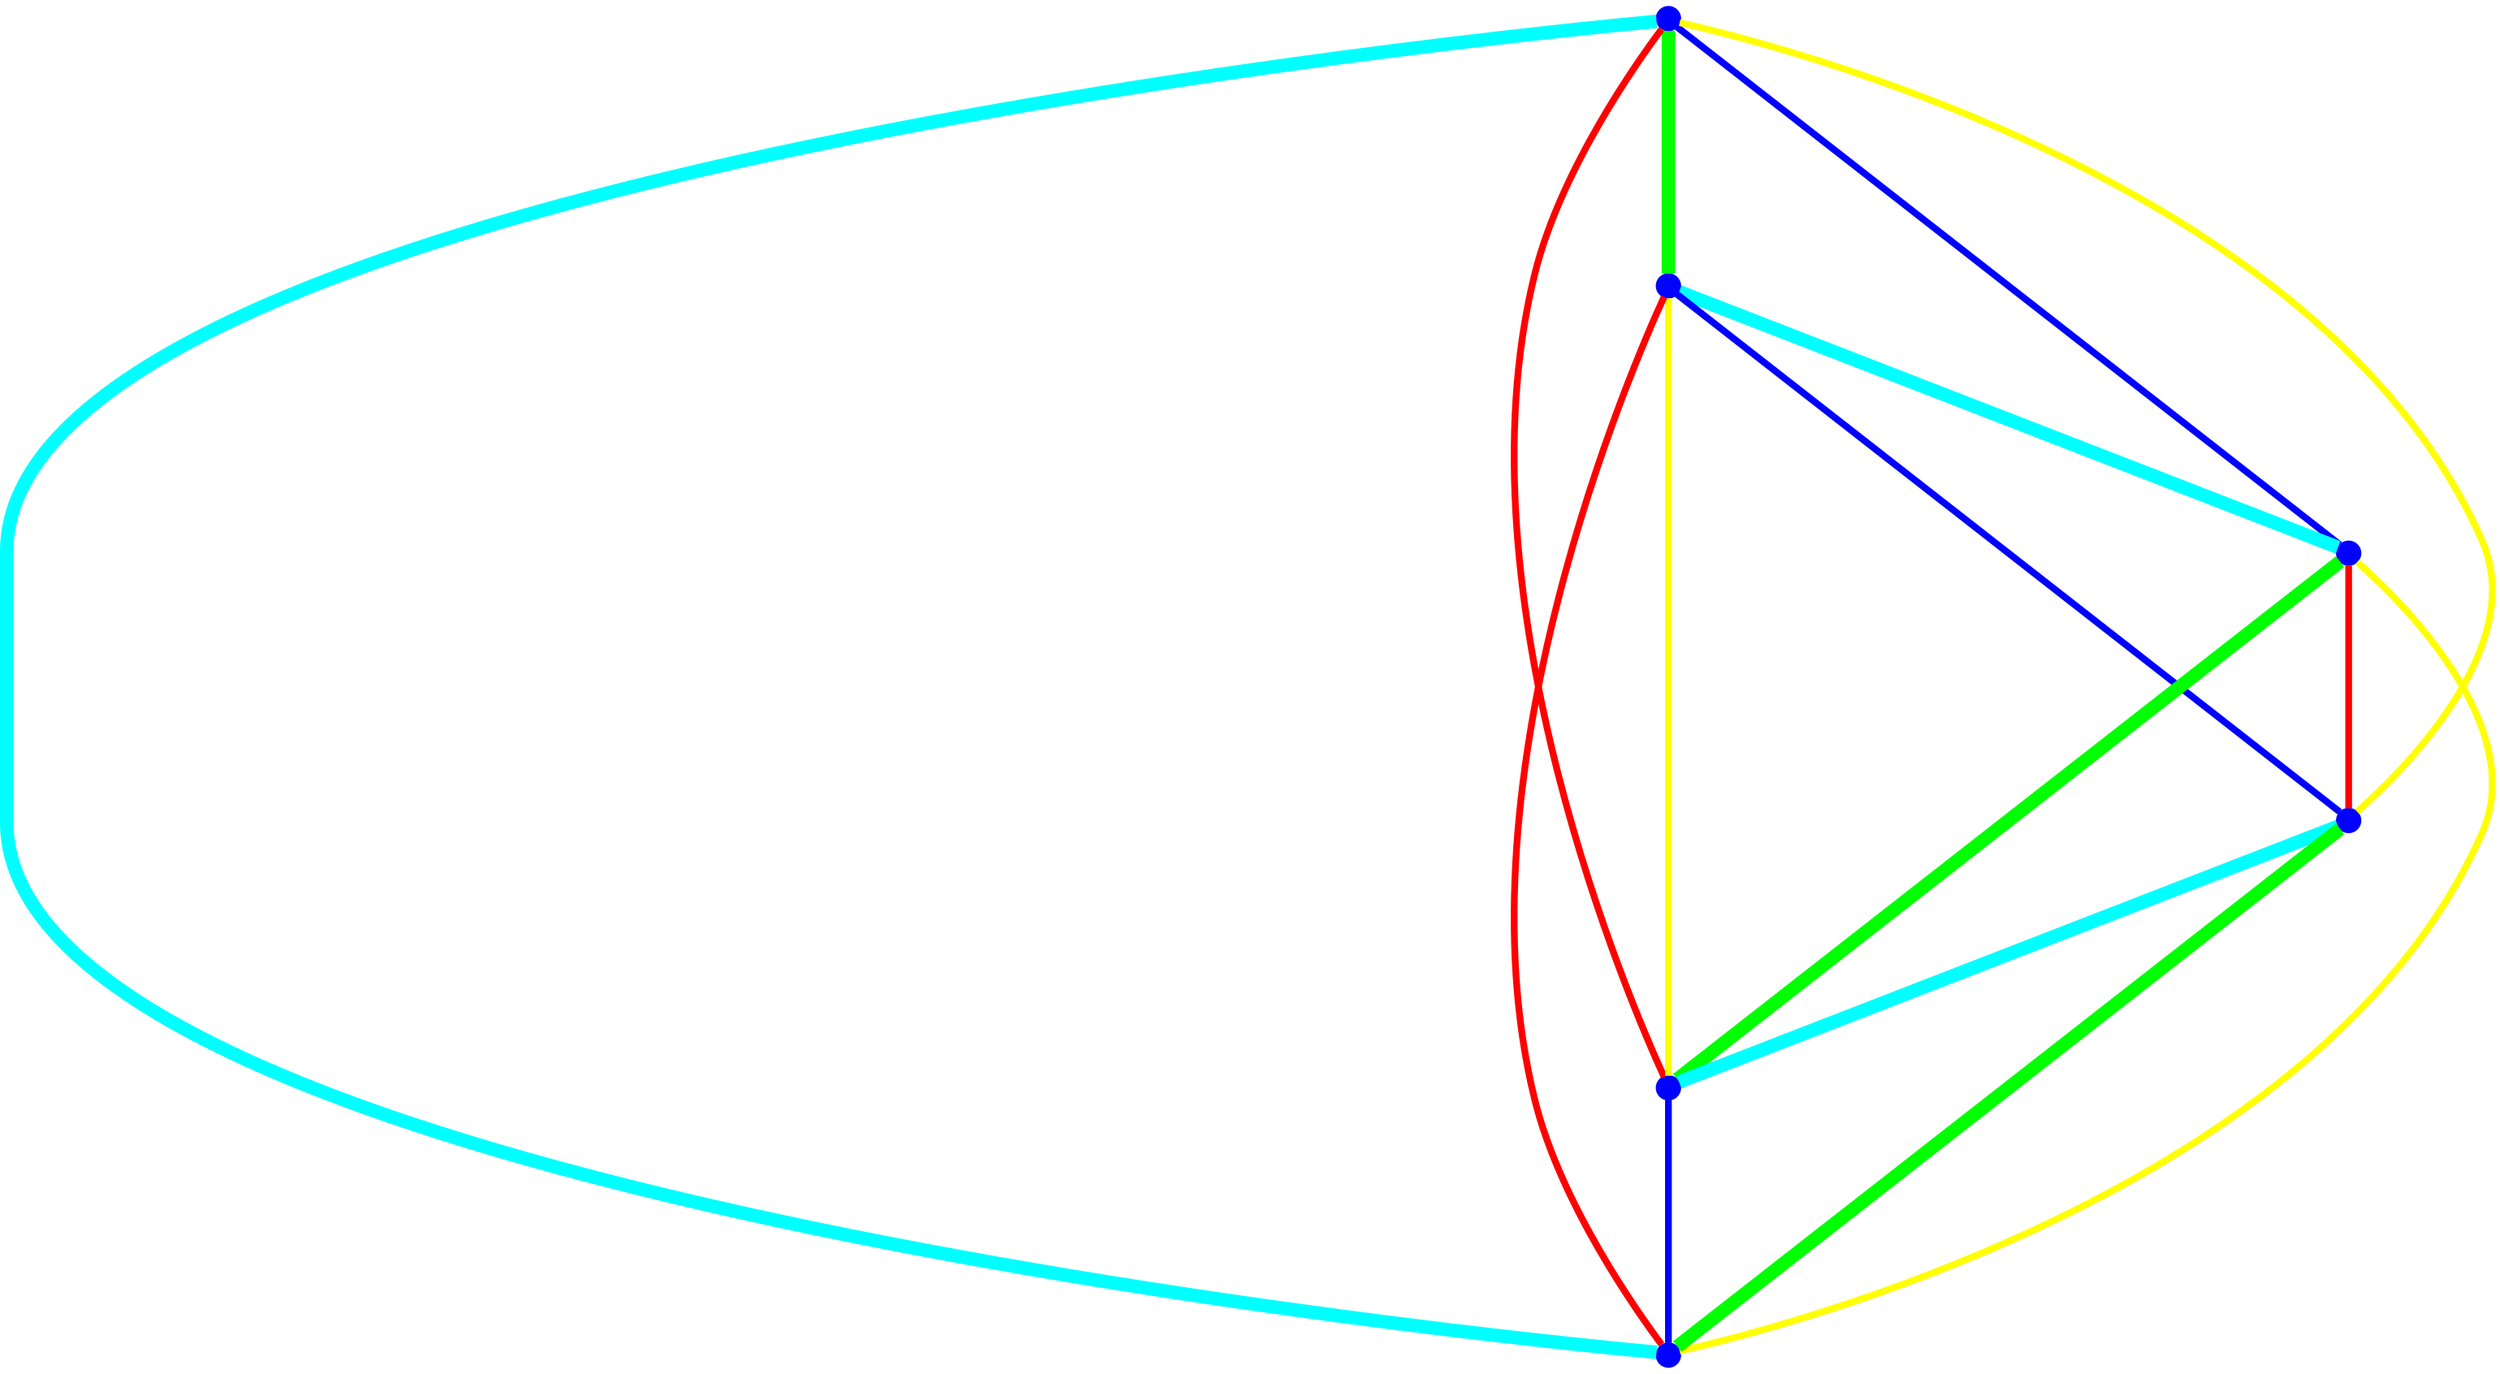 graph {
ranksep=2
nodesep=2
node [label="" shape=circle style=filled fixedsize=true color=blue fillcolor=blue width=0.2];
"1" -- "2" [style="solid",penwidth="8",color="green"];
"1" -- "3" [style="solid",penwidth="4",color="blue"];
"1" -- "4" [style="solid",penwidth="4",color="yellow"];
"1" -- "5" [style="solid",penwidth="4",color="red"];
"1" -- "6" [style="solid",penwidth="8",color="cyan"];
"2" -- "3" [style="solid",penwidth="8",color="cyan"];
"2" -- "4" [style="solid",penwidth="4",color="blue"];
"2" -- "5" [style="solid",penwidth="4",color="yellow"];
"2" -- "6" [style="solid",penwidth="4",color="red"];
"3" -- "4" [style="solid",penwidth="4",color="red"];
"3" -- "5" [style="solid",penwidth="8",color="green"];
"3" -- "6" [style="solid",penwidth="4",color="yellow"];
"4" -- "5" [style="solid",penwidth="8",color="cyan"];
"4" -- "6" [style="solid",penwidth="8",color="green"];
"5" -- "6" [style="solid",penwidth="4",color="blue"];
}
